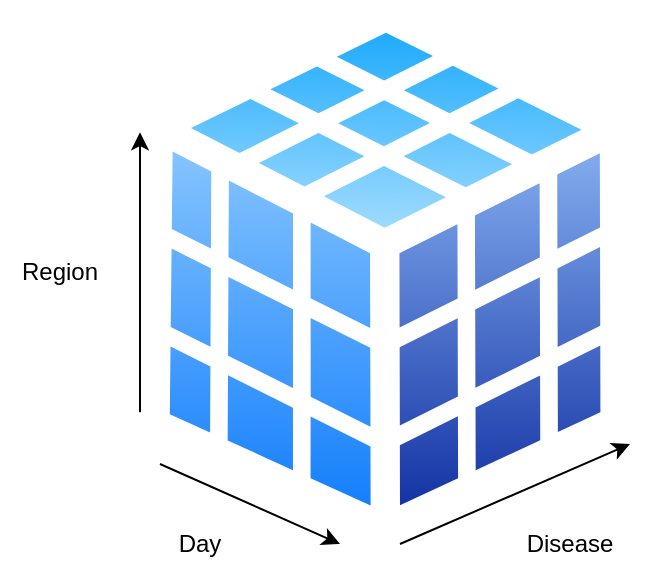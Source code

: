 <mxfile version="17.4.2" type="github">
  <diagram id="c7y519gA3s1je9VupAIh" name="Page-1">
    <mxGraphModel dx="950" dy="457" grid="0" gridSize="10" guides="1" tooltips="1" connect="1" arrows="1" fold="1" page="1" pageScale="1" pageWidth="850" pageHeight="1100" math="0" shadow="0">
      <root>
        <mxCell id="0" />
        <mxCell id="1" parent="0" />
        <mxCell id="zs32M_NojRUOGyf8K7Fj-1" value="" style="aspect=fixed;perimeter=ellipsePerimeter;html=1;align=center;shadow=0;dashed=0;spacingTop=3;image;image=img/lib/active_directory/database_cube.svg;" parent="1" vertex="1">
          <mxGeometry x="280" y="278" width="245" height="272.22" as="geometry" />
        </mxCell>
        <mxCell id="P20JZ1qRCUnaoz4OuALA-1" value="" style="endArrow=classic;html=1;rounded=0;" edge="1" parent="1">
          <mxGeometry width="50" height="50" relative="1" as="geometry">
            <mxPoint x="410" y="550" as="sourcePoint" />
            <mxPoint x="525" y="500" as="targetPoint" />
          </mxGeometry>
        </mxCell>
        <mxCell id="P20JZ1qRCUnaoz4OuALA-2" value="Disease" style="text;html=1;strokeColor=none;fillColor=none;align=center;verticalAlign=middle;whiteSpace=wrap;rounded=0;" vertex="1" parent="1">
          <mxGeometry x="465" y="535" width="60" height="30" as="geometry" />
        </mxCell>
        <mxCell id="P20JZ1qRCUnaoz4OuALA-3" value="" style="endArrow=classic;html=1;rounded=0;" edge="1" parent="1">
          <mxGeometry width="50" height="50" relative="1" as="geometry">
            <mxPoint x="280" y="484.11" as="sourcePoint" />
            <mxPoint x="280" y="344.11" as="targetPoint" />
          </mxGeometry>
        </mxCell>
        <mxCell id="P20JZ1qRCUnaoz4OuALA-4" value="" style="endArrow=classic;html=1;rounded=0;" edge="1" parent="1">
          <mxGeometry width="50" height="50" relative="1" as="geometry">
            <mxPoint x="290" y="510" as="sourcePoint" />
            <mxPoint x="380" y="550" as="targetPoint" />
          </mxGeometry>
        </mxCell>
        <mxCell id="P20JZ1qRCUnaoz4OuALA-5" value="Day" style="text;html=1;strokeColor=none;fillColor=none;align=center;verticalAlign=middle;whiteSpace=wrap;rounded=0;" vertex="1" parent="1">
          <mxGeometry x="280" y="535" width="60" height="30" as="geometry" />
        </mxCell>
        <mxCell id="P20JZ1qRCUnaoz4OuALA-6" value="Region" style="text;html=1;strokeColor=none;fillColor=none;align=center;verticalAlign=middle;whiteSpace=wrap;rounded=0;" vertex="1" parent="1">
          <mxGeometry x="210" y="399.11" width="60" height="30" as="geometry" />
        </mxCell>
      </root>
    </mxGraphModel>
  </diagram>
</mxfile>
